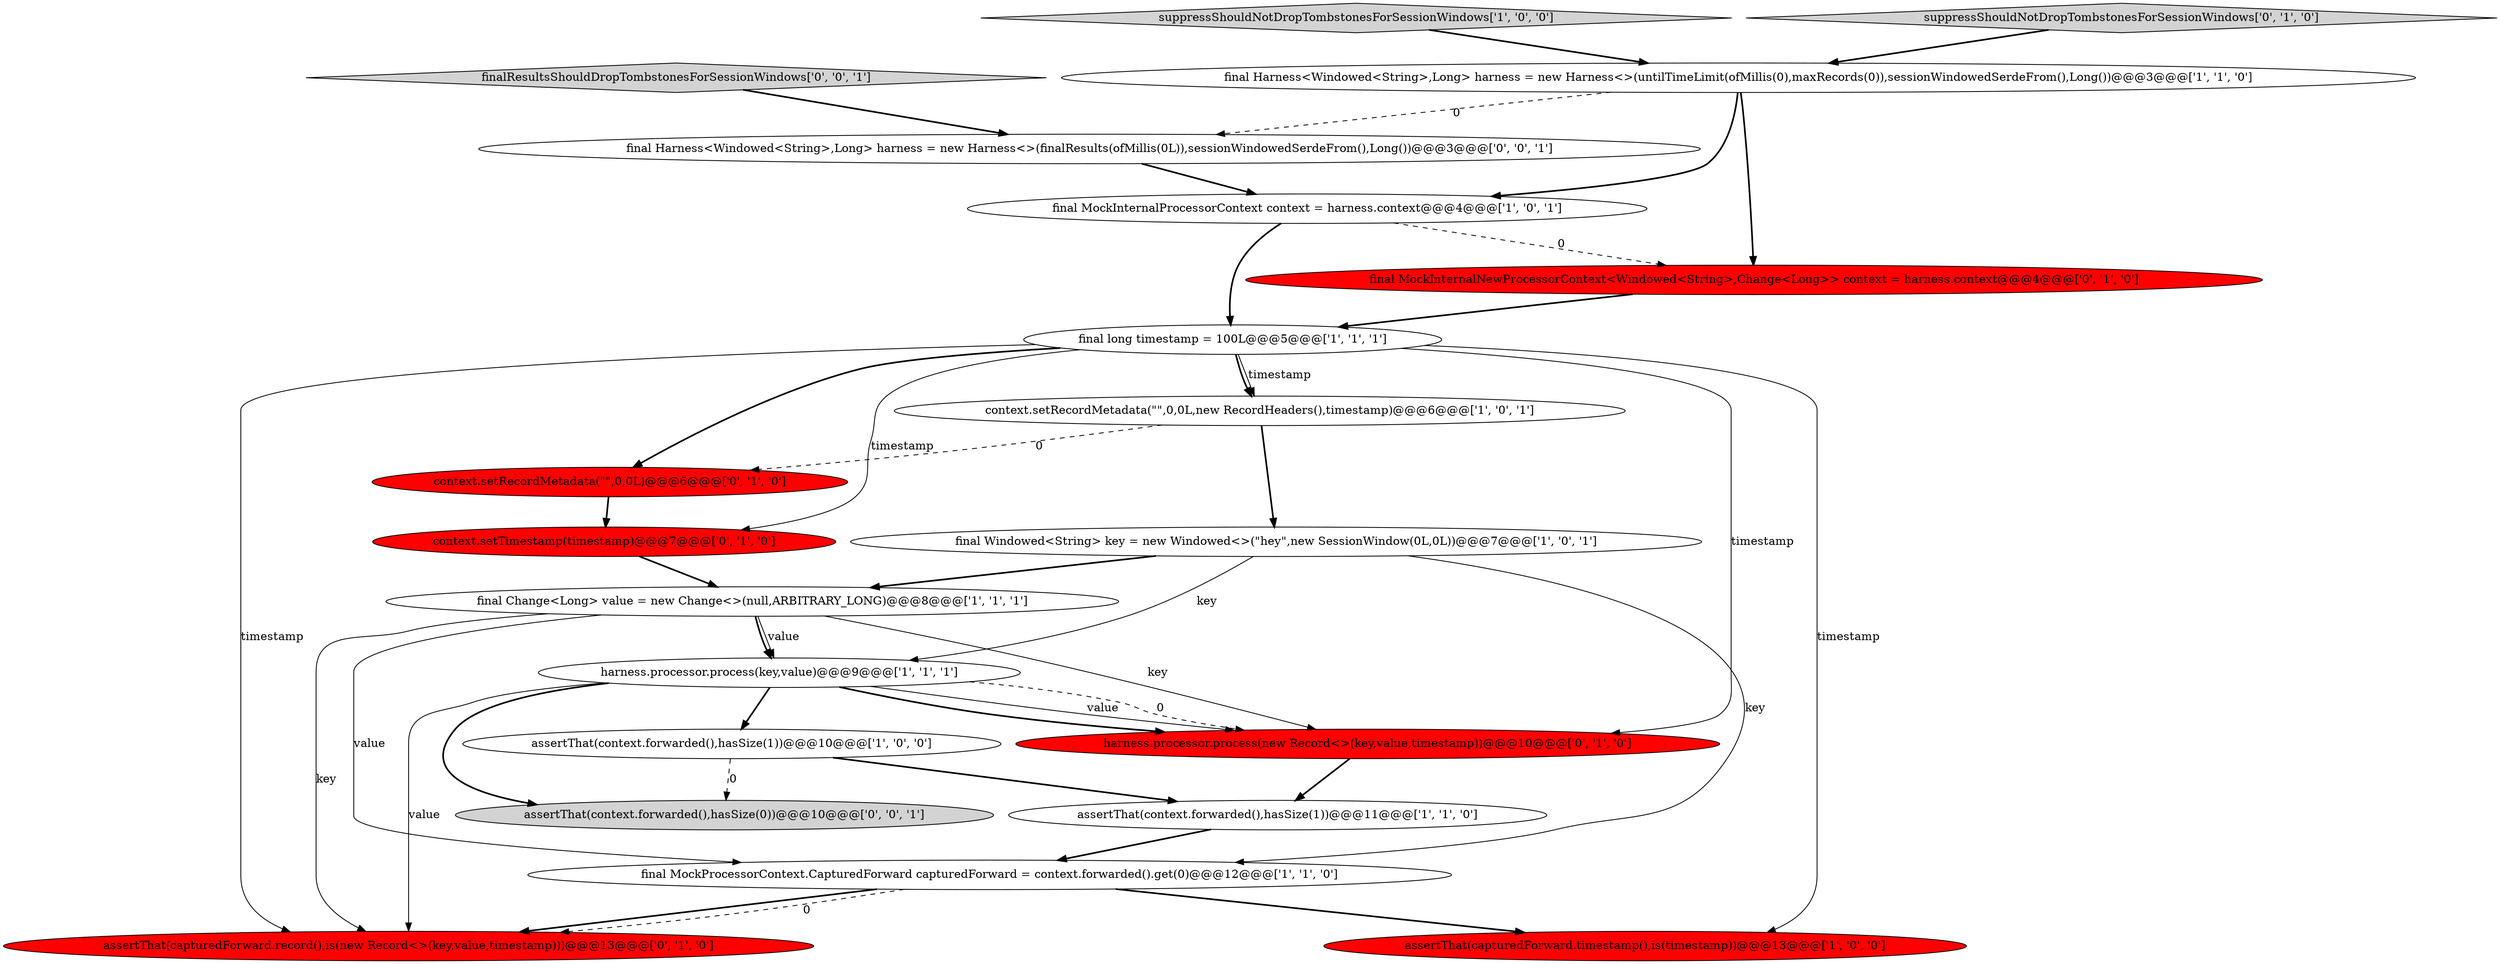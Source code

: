 digraph {
15 [style = filled, label = "context.setTimestamp(timestamp)@@@7@@@['0', '1', '0']", fillcolor = red, shape = ellipse image = "AAA1AAABBB2BBB"];
0 [style = filled, label = "suppressShouldNotDropTombstonesForSessionWindows['1', '0', '0']", fillcolor = lightgray, shape = diamond image = "AAA0AAABBB1BBB"];
14 [style = filled, label = "final MockInternalNewProcessorContext<Windowed<String>,Change<Long>> context = harness.context@@@4@@@['0', '1', '0']", fillcolor = red, shape = ellipse image = "AAA1AAABBB2BBB"];
9 [style = filled, label = "final Harness<Windowed<String>,Long> harness = new Harness<>(untilTimeLimit(ofMillis(0),maxRecords(0)),sessionWindowedSerdeFrom(),Long())@@@3@@@['1', '1', '0']", fillcolor = white, shape = ellipse image = "AAA0AAABBB1BBB"];
3 [style = filled, label = "final MockInternalProcessorContext context = harness.context@@@4@@@['1', '0', '1']", fillcolor = white, shape = ellipse image = "AAA0AAABBB1BBB"];
20 [style = filled, label = "finalResultsShouldDropTombstonesForSessionWindows['0', '0', '1']", fillcolor = lightgray, shape = diamond image = "AAA0AAABBB3BBB"];
4 [style = filled, label = "assertThat(context.forwarded(),hasSize(1))@@@11@@@['1', '1', '0']", fillcolor = white, shape = ellipse image = "AAA0AAABBB1BBB"];
2 [style = filled, label = "final Windowed<String> key = new Windowed<>(\"hey\",new SessionWindow(0L,0L))@@@7@@@['1', '0', '1']", fillcolor = white, shape = ellipse image = "AAA0AAABBB1BBB"];
16 [style = filled, label = "assertThat(capturedForward.record(),is(new Record<>(key,value,timestamp)))@@@13@@@['0', '1', '0']", fillcolor = red, shape = ellipse image = "AAA1AAABBB2BBB"];
10 [style = filled, label = "final long timestamp = 100L@@@5@@@['1', '1', '1']", fillcolor = white, shape = ellipse image = "AAA0AAABBB1BBB"];
12 [style = filled, label = "harness.processor.process(new Record<>(key,value,timestamp))@@@10@@@['0', '1', '0']", fillcolor = red, shape = ellipse image = "AAA1AAABBB2BBB"];
5 [style = filled, label = "final Change<Long> value = new Change<>(null,ARBITRARY_LONG)@@@8@@@['1', '1', '1']", fillcolor = white, shape = ellipse image = "AAA0AAABBB1BBB"];
6 [style = filled, label = "assertThat(capturedForward.timestamp(),is(timestamp))@@@13@@@['1', '0', '0']", fillcolor = red, shape = ellipse image = "AAA1AAABBB1BBB"];
18 [style = filled, label = "assertThat(context.forwarded(),hasSize(0))@@@10@@@['0', '0', '1']", fillcolor = lightgray, shape = ellipse image = "AAA0AAABBB3BBB"];
13 [style = filled, label = "suppressShouldNotDropTombstonesForSessionWindows['0', '1', '0']", fillcolor = lightgray, shape = diamond image = "AAA0AAABBB2BBB"];
1 [style = filled, label = "harness.processor.process(key,value)@@@9@@@['1', '1', '1']", fillcolor = white, shape = ellipse image = "AAA0AAABBB1BBB"];
17 [style = filled, label = "context.setRecordMetadata(\"\",0,0L)@@@6@@@['0', '1', '0']", fillcolor = red, shape = ellipse image = "AAA1AAABBB2BBB"];
19 [style = filled, label = "final Harness<Windowed<String>,Long> harness = new Harness<>(finalResults(ofMillis(0L)),sessionWindowedSerdeFrom(),Long())@@@3@@@['0', '0', '1']", fillcolor = white, shape = ellipse image = "AAA0AAABBB3BBB"];
7 [style = filled, label = "context.setRecordMetadata(\"\",0,0L,new RecordHeaders(),timestamp)@@@6@@@['1', '0', '1']", fillcolor = white, shape = ellipse image = "AAA0AAABBB1BBB"];
8 [style = filled, label = "final MockProcessorContext.CapturedForward capturedForward = context.forwarded().get(0)@@@12@@@['1', '1', '0']", fillcolor = white, shape = ellipse image = "AAA0AAABBB1BBB"];
11 [style = filled, label = "assertThat(context.forwarded(),hasSize(1))@@@10@@@['1', '0', '0']", fillcolor = white, shape = ellipse image = "AAA0AAABBB1BBB"];
8->16 [style = bold, label=""];
10->6 [style = solid, label="timestamp"];
0->9 [style = bold, label=""];
10->15 [style = solid, label="timestamp"];
8->16 [style = dashed, label="0"];
10->12 [style = solid, label="timestamp"];
1->16 [style = solid, label="value"];
7->17 [style = dashed, label="0"];
5->8 [style = solid, label="value"];
11->4 [style = bold, label=""];
2->1 [style = solid, label="key"];
14->10 [style = bold, label=""];
5->16 [style = solid, label="key"];
1->18 [style = bold, label=""];
8->6 [style = bold, label=""];
10->17 [style = bold, label=""];
10->7 [style = bold, label=""];
5->1 [style = solid, label="value"];
15->5 [style = bold, label=""];
1->12 [style = solid, label="value"];
1->11 [style = bold, label=""];
9->19 [style = dashed, label="0"];
3->10 [style = bold, label=""];
5->1 [style = bold, label=""];
1->12 [style = dashed, label="0"];
12->4 [style = bold, label=""];
10->7 [style = solid, label="timestamp"];
7->2 [style = bold, label=""];
11->18 [style = dashed, label="0"];
17->15 [style = bold, label=""];
1->12 [style = bold, label=""];
9->14 [style = bold, label=""];
9->3 [style = bold, label=""];
4->8 [style = bold, label=""];
5->12 [style = solid, label="key"];
13->9 [style = bold, label=""];
3->14 [style = dashed, label="0"];
20->19 [style = bold, label=""];
2->8 [style = solid, label="key"];
19->3 [style = bold, label=""];
10->16 [style = solid, label="timestamp"];
2->5 [style = bold, label=""];
}
